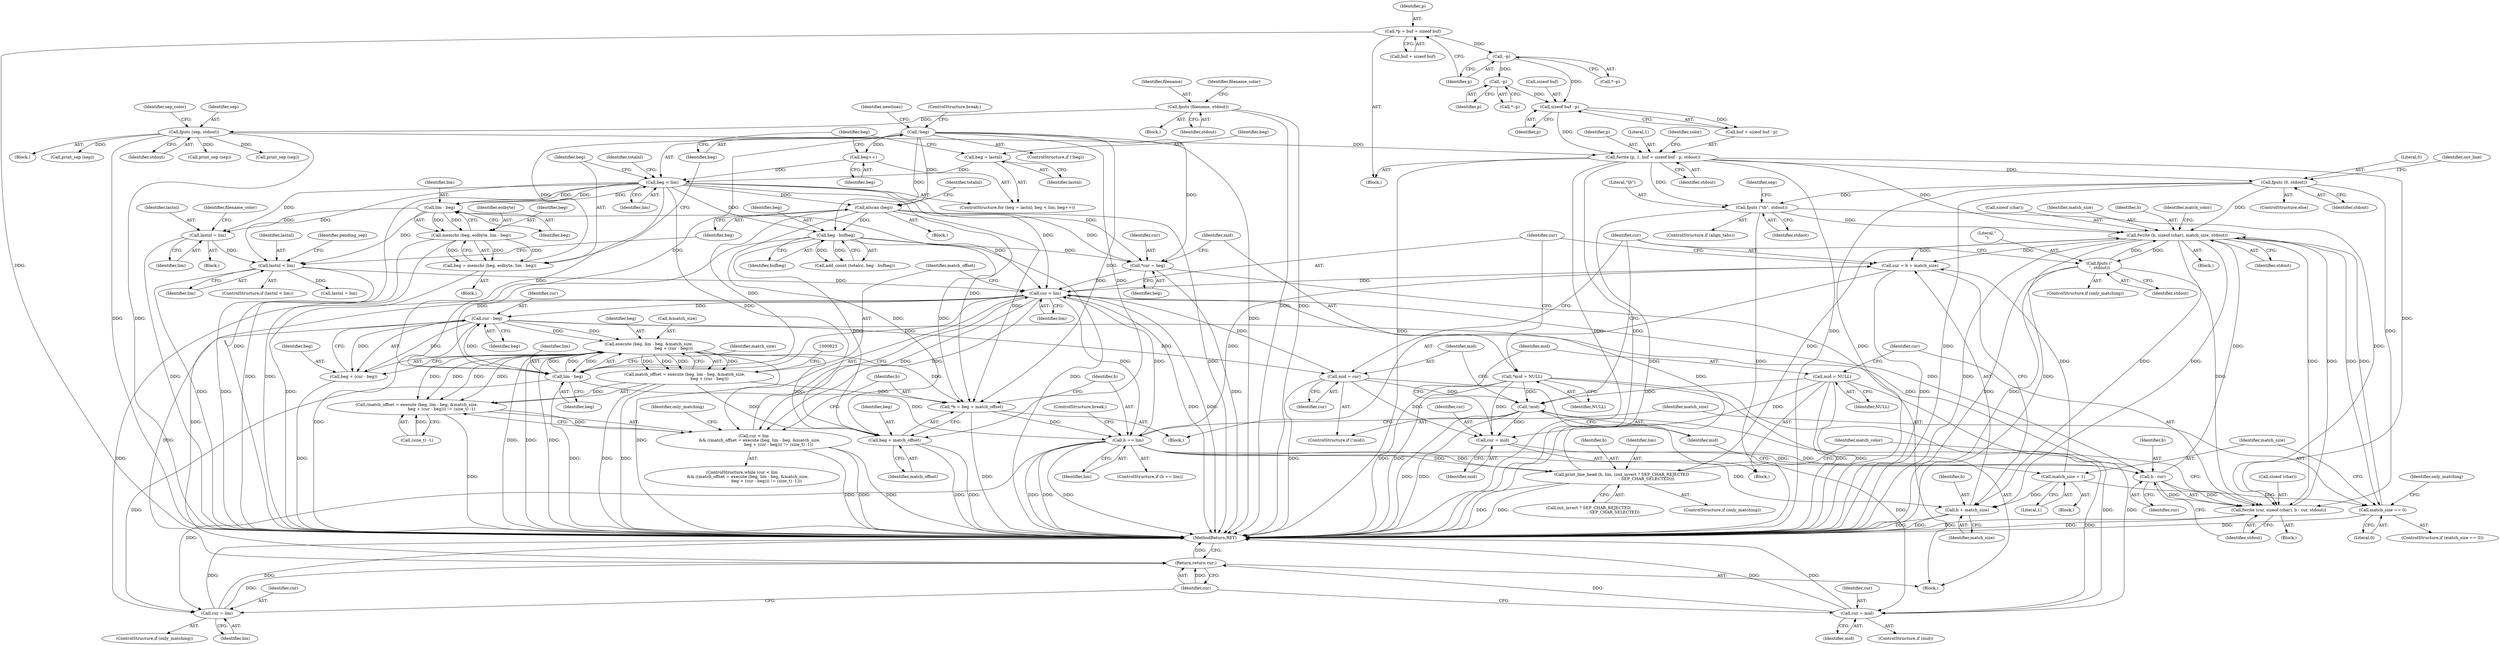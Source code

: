 digraph "0_savannah_8fcf61523644df42e1905c81bed26838e0b04f91@API" {
"1000886" [label="(Call,fwrite (b, sizeof (char), match_size, stdout))"];
"1000856" [label="(Call,print_line_head (b, lim, (out_invert ? SEP_CHAR_REJECTED\n                                      : SEP_CHAR_SELECTED)))"];
"1000834" [label="(Call,b == lim)"];
"1000828" [label="(Call,*b = beg + match_offset)"];
"1000810" [label="(Call,execute (beg, lim - beg, &match_size,\n                                      beg + (cur - beg)))"];
"1000819" [label="(Call,cur - beg)"];
"1000804" [label="(Call,cur < lim)"];
"1000795" [label="(Call,*cur = beg)"];
"1000734" [label="(Call,nlscan (beg))"];
"1000626" [label="(Call,!beg)"];
"1000617" [label="(Call,beg = memchr (beg, eolbyte, lim - beg))"];
"1000619" [label="(Call,memchr (beg, eolbyte, lim - beg))"];
"1000622" [label="(Call,lim - beg)"];
"1000611" [label="(Call,beg < lim)"];
"1000614" [label="(Call,beg++)"];
"1000608" [label="(Call,beg = lastnl)"];
"1000763" [label="(Call,beg - bufbeg)"];
"1000899" [label="(Call,cur = b + match_size)"];
"1000886" [label="(Call,fwrite (b, sizeof (char), match_size, stdout))"];
"1000880" [label="(Call,b - cur)"];
"1000870" [label="(Call,cur = mid)"];
"1000873" [label="(Call,mid = NULL)"];
"1000849" [label="(Call,mid = cur)"];
"1000799" [label="(Call,*mid = NULL)"];
"1000847" [label="(Call,!mid)"];
"1000839" [label="(Call,match_size == 0)"];
"1000843" [label="(Call,match_size = 1)"];
"1000786" [label="(Call,fputs (\"\t\b\", stdout))"];
"1000696" [label="(Call,fwrite (p, 1, buf + sizeof buf - p, stdout))"];
"1000701" [label="(Call,sizeof buf - p)"];
"1000668" [label="(Call,--p)"];
"1000658" [label="(Call,*p = buf + sizeof buf)"];
"1000691" [label="(Call,--p)"];
"1000650" [label="(Call,fputc (sep, stdout))"];
"1000642" [label="(Call,fputs (filename, stdout))"];
"1000723" [label="(Call,fputc (0, stdout))"];
"1000876" [label="(Call,fwrite (cur, sizeof (char), b - cur, stdout))"];
"1000896" [label="(Call,fputs (\"\n\", stdout))"];
"1000730" [label="(Call,lastnl < lim)"];
"1000636" [label="(Call,lastnl = lim)"];
"1000812" [label="(Call,lim - beg)"];
"1000808" [label="(Call,match_offset = execute (beg, lim - beg, &match_size,\n                                      beg + (cur - beg)))"];
"1000803" [label="(Call,cur < lim\n         && ((match_offset = execute (beg, lim - beg, &match_size,\n                                      beg + (cur - beg))) != (size_t) -1))"];
"1000807" [label="(Call,(match_offset = execute (beg, lim - beg, &match_size,\n                                      beg + (cur - beg))) != (size_t) -1)"];
"1000901" [label="(Call,b + match_size)"];
"1000906" [label="(Call,cur = lim)"];
"1000915" [label="(Return,return cur;)"];
"1000830" [label="(Call,beg + match_offset)"];
"1000817" [label="(Call,beg + (cur - beg))"];
"1000912" [label="(Call,cur = mid)"];
"1000641" [label="(Identifier,filename_color)"];
"1000624" [label="(Identifier,beg)"];
"1000883" [label="(Identifier,stdout)"];
"1000668" [label="(Call,--p)"];
"1000811" [label="(Identifier,beg)"];
"1000914" [label="(Identifier,mid)"];
"1000810" [label="(Call,execute (beg, lim - beg, &match_size,\n                                      beg + (cur - beg)))"];
"1000697" [label="(Identifier,p)"];
"1000900" [label="(Identifier,cur)"];
"1000607" [label="(ControlStructure,for (beg = lastnl; beg < lim; beg++))"];
"1000637" [label="(Identifier,lastnl)"];
"1000705" [label="(Identifier,stdout)"];
"1000613" [label="(Identifier,lim)"];
"1000791" [label="(Block,)"];
"1000692" [label="(Identifier,p)"];
"1000902" [label="(Identifier,b)"];
"1000839" [label="(Call,match_size == 0)"];
"1000845" [label="(Literal,1)"];
"1000818" [label="(Identifier,beg)"];
"1000614" [label="(Call,beg++)"];
"1000800" [label="(Identifier,mid)"];
"1000813" [label="(Identifier,lim)"];
"1000812" [label="(Call,lim - beg)"];
"1000903" [label="(Identifier,match_size)"];
"1000786" [label="(Call,fputs (\"\t\b\", stdout))"];
"1000875" [label="(Identifier,NULL)"];
"1000658" [label="(Call,*p = buf + sizeof buf)"];
"1000886" [label="(Call,fwrite (b, sizeof (char), match_size, stdout))"];
"1000850" [label="(Identifier,mid)"];
"1000858" [label="(Identifier,lim)"];
"1000906" [label="(Call,cur = lim)"];
"1000880" [label="(Call,b - cur)"];
"1000638" [label="(Identifier,lim)"];
"1000846" [label="(ControlStructure,if (!mid))"];
"1000646" [label="(Identifier,filename_color)"];
"1000746" [label="(Call,print_sep (sep))"];
"1000831" [label="(Identifier,beg)"];
"1000905" [label="(Identifier,only_matching)"];
"1000644" [label="(Identifier,stdout)"];
"1000620" [label="(Identifier,beg)"];
"1000809" [label="(Identifier,match_offset)"];
"1000690" [label="(Call,*--p)"];
"1000610" [label="(Identifier,lastnl)"];
"1000828" [label="(Call,*b = beg + match_offset)"];
"1000821" [label="(Identifier,beg)"];
"1000790" [label="(Identifier,sep)"];
"1000789" [label="(Call,print_sep (sep))"];
"1000696" [label="(Call,fwrite (p, 1, buf + sizeof buf - p, stdout))"];
"1000722" [label="(ControlStructure,else)"];
"1000615" [label="(Identifier,beg)"];
"1000808" [label="(Call,match_offset = execute (beg, lim - beg, &match_size,\n                                      beg + (cur - beg)))"];
"1000804" [label="(Call,cur < lim)"];
"1000833" [label="(ControlStructure,if (b == lim))"];
"1000872" [label="(Identifier,mid)"];
"1000893" [label="(Identifier,match_color)"];
"1000805" [label="(Identifier,cur)"];
"1000848" [label="(Identifier,mid)"];
"1000699" [label="(Call,buf + sizeof buf - p)"];
"1000844" [label="(Identifier,match_size)"];
"1000826" [label="(Block,)"];
"1000669" [label="(Identifier,p)"];
"1000916" [label="(Identifier,cur)"];
"1000820" [label="(Identifier,cur)"];
"1000772" [label="(Call,print_sep (sep))"];
"1000729" [label="(ControlStructure,if (lastnl < lim))"];
"1000627" [label="(Identifier,beg)"];
"1000787" [label="(Literal,\"\t\b\")"];
"1000650" [label="(Call,fputc (sep, stdout))"];
"1000891" [label="(Identifier,stdout)"];
"1000838" [label="(ControlStructure,if (match_size == 0))"];
"1001408" [label="(MethodReturn,RET)"];
"1000801" [label="(Identifier,NULL)"];
"1000745" [label="(Identifier,pending_sep)"];
"1000913" [label="(Identifier,cur)"];
"1000899" [label="(Call,cur = b + match_size)"];
"1000652" [label="(Identifier,stdout)"];
"1000764" [label="(Identifier,beg)"];
"1000608" [label="(Call,beg = lastnl)"];
"1000639" [label="(Block,)"];
"1000910" [label="(ControlStructure,if (mid))"];
"1000730" [label="(Call,lastnl < lim)"];
"1000724" [label="(Literal,0)"];
"1000725" [label="(Identifier,stdout)"];
"1000727" [label="(Identifier,out_line)"];
"1000802" [label="(ControlStructure,while (cur < lim\n         && ((match_offset = execute (beg, lim - beg, &match_size,\n                                      beg + (cur - beg))) != (size_t) -1)))"];
"1000612" [label="(Identifier,beg)"];
"1000735" [label="(Identifier,beg)"];
"1000723" [label="(Call,fputc (0, stdout))"];
"1000834" [label="(Call,b == lim)"];
"1000885" [label="(Identifier,match_color)"];
"1000896" [label="(Call,fputs (\"\n\", stdout))"];
"1000654" [label="(Identifier,sep_color)"];
"1000882" [label="(Identifier,cur)"];
"1000856" [label="(Call,print_line_head (b, lim, (out_invert ? SEP_CHAR_REJECTED\n                                      : SEP_CHAR_SELECTED)))"];
"1000904" [label="(ControlStructure,if (only_matching))"];
"1000832" [label="(Identifier,match_offset)"];
"1000704" [label="(Identifier,p)"];
"1000737" [label="(Identifier,totalnl)"];
"1000843" [label="(Call,match_size = 1)"];
"1000853" [label="(Block,)"];
"1000829" [label="(Identifier,b)"];
"1000621" [label="(Identifier,eolbyte)"];
"1000870" [label="(Call,cur = mid)"];
"1000698" [label="(Literal,1)"];
"1000660" [label="(Call,buf + sizeof buf)"];
"1000873" [label="(Call,mid = NULL)"];
"1000619" [label="(Call,memchr (beg, eolbyte, lim - beg))"];
"1000797" [label="(Identifier,beg)"];
"1000888" [label="(Call,sizeof (char))"];
"1000630" [label="(Identifier,newlines)"];
"1000691" [label="(Call,--p)"];
"1000835" [label="(Identifier,b)"];
"1000837" [label="(ControlStructure,break;)"];
"1000741" [label="(Call,lastnl = lim)"];
"1000898" [label="(Identifier,stdout)"];
"1000819" [label="(Call,cur - beg)"];
"1000626" [label="(Call,!beg)"];
"1000601" [label="(Block,)"];
"1000731" [label="(Identifier,lastnl)"];
"1000907" [label="(Identifier,cur)"];
"1000659" [label="(Identifier,p)"];
"1000642" [label="(Call,fputs (filename, stdout))"];
"1000878" [label="(Call,sizeof (char))"];
"1000617" [label="(Call,beg = memchr (beg, eolbyte, lim - beg))"];
"1000859" [label="(Call,out_invert ? SEP_CHAR_REJECTED\n                                      : SEP_CHAR_SELECTED)"];
"1000849" [label="(Call,mid = cur)"];
"1000623" [label="(Identifier,lim)"];
"1000611" [label="(Call,beg < lim)"];
"1000796" [label="(Identifier,cur)"];
"1000876" [label="(Call,fwrite (cur, sizeof (char), b - cur, stdout))"];
"1000701" [label="(Call,sizeof buf - p)"];
"1000815" [label="(Call,&match_size)"];
"1000795" [label="(Call,*cur = beg)"];
"1000816" [label="(Identifier,match_size)"];
"1000841" [label="(Literal,0)"];
"1000851" [label="(Identifier,cur)"];
"1000894" [label="(ControlStructure,if (only_matching))"];
"1000609" [label="(Identifier,beg)"];
"1000912" [label="(Call,cur = mid)"];
"1000618" [label="(Identifier,beg)"];
"1000877" [label="(Identifier,cur)"];
"1000869" [label="(Block,)"];
"1000871" [label="(Identifier,cur)"];
"1000855" [label="(Identifier,only_matching)"];
"1000667" [label="(Call,*--p)"];
"1000784" [label="(ControlStructure,if (align_tabs))"];
"1000622" [label="(Call,lim - beg)"];
"1000847" [label="(Call,!mid)"];
"1000840" [label="(Identifier,match_size)"];
"1000817" [label="(Call,beg + (cur - beg))"];
"1000881" [label="(Identifier,b)"];
"1000874" [label="(Identifier,mid)"];
"1000857" [label="(Identifier,b)"];
"1000636" [label="(Call,lastnl = lim)"];
"1000807" [label="(Call,(match_offset = execute (beg, lim - beg, &match_size,\n                                      beg + (cur - beg))) != (size_t) -1)"];
"1000803" [label="(Call,cur < lim\n         && ((match_offset = execute (beg, lim - beg, &match_size,\n                                      beg + (cur - beg))) != (size_t) -1))"];
"1000628" [label="(ControlStructure,break;)"];
"1000647" [label="(Block,)"];
"1000733" [label="(Block,)"];
"1000901" [label="(Call,b + match_size)"];
"1000632" [label="(Identifier,totalnl)"];
"1000655" [label="(Block,)"];
"1000864" [label="(Block,)"];
"1000651" [label="(Identifier,sep)"];
"1000734" [label="(Call,nlscan (beg))"];
"1000806" [label="(Identifier,lim)"];
"1000788" [label="(Identifier,stdout)"];
"1000643" [label="(Identifier,filename)"];
"1000897" [label="(Literal,\"\n\")"];
"1000763" [label="(Call,beg - bufbeg)"];
"1000814" [label="(Identifier,beg)"];
"1000732" [label="(Identifier,lim)"];
"1000908" [label="(Identifier,lim)"];
"1000842" [label="(Block,)"];
"1000915" [label="(Return,return cur;)"];
"1000799" [label="(Call,*mid = NULL)"];
"1000890" [label="(Identifier,match_size)"];
"1000616" [label="(Block,)"];
"1000830" [label="(Call,beg + match_offset)"];
"1000625" [label="(ControlStructure,if (!beg))"];
"1000761" [label="(Call,add_count (totalcc, beg - bufbeg))"];
"1000822" [label="(Call,(size_t) -1)"];
"1000836" [label="(Identifier,lim)"];
"1000707" [label="(Identifier,color)"];
"1000765" [label="(Identifier,bufbeg)"];
"1000702" [label="(Call,sizeof buf)"];
"1000887" [label="(Identifier,b)"];
"1000854" [label="(ControlStructure,if (only_matching))"];
"1000886" -> "1000853"  [label="AST: "];
"1000886" -> "1000891"  [label="CFG: "];
"1000887" -> "1000886"  [label="AST: "];
"1000888" -> "1000886"  [label="AST: "];
"1000890" -> "1000886"  [label="AST: "];
"1000891" -> "1000886"  [label="AST: "];
"1000893" -> "1000886"  [label="CFG: "];
"1000886" -> "1001408"  [label="DDG: "];
"1000886" -> "1001408"  [label="DDG: "];
"1000886" -> "1000839"  [label="DDG: "];
"1000886" -> "1000876"  [label="DDG: "];
"1000856" -> "1000886"  [label="DDG: "];
"1000880" -> "1000886"  [label="DDG: "];
"1000839" -> "1000886"  [label="DDG: "];
"1000786" -> "1000886"  [label="DDG: "];
"1000876" -> "1000886"  [label="DDG: "];
"1000896" -> "1000886"  [label="DDG: "];
"1000696" -> "1000886"  [label="DDG: "];
"1000723" -> "1000886"  [label="DDG: "];
"1000886" -> "1000896"  [label="DDG: "];
"1000886" -> "1000899"  [label="DDG: "];
"1000886" -> "1000899"  [label="DDG: "];
"1000886" -> "1000901"  [label="DDG: "];
"1000886" -> "1000901"  [label="DDG: "];
"1000856" -> "1000854"  [label="AST: "];
"1000856" -> "1000859"  [label="CFG: "];
"1000857" -> "1000856"  [label="AST: "];
"1000858" -> "1000856"  [label="AST: "];
"1000859" -> "1000856"  [label="AST: "];
"1000885" -> "1000856"  [label="CFG: "];
"1000856" -> "1001408"  [label="DDG: "];
"1000856" -> "1001408"  [label="DDG: "];
"1000856" -> "1000804"  [label="DDG: "];
"1000834" -> "1000856"  [label="DDG: "];
"1000834" -> "1000856"  [label="DDG: "];
"1000834" -> "1000833"  [label="AST: "];
"1000834" -> "1000836"  [label="CFG: "];
"1000835" -> "1000834"  [label="AST: "];
"1000836" -> "1000834"  [label="AST: "];
"1000837" -> "1000834"  [label="CFG: "];
"1000840" -> "1000834"  [label="CFG: "];
"1000834" -> "1001408"  [label="DDG: "];
"1000834" -> "1001408"  [label="DDG: "];
"1000834" -> "1001408"  [label="DDG: "];
"1000834" -> "1000804"  [label="DDG: "];
"1000828" -> "1000834"  [label="DDG: "];
"1000804" -> "1000834"  [label="DDG: "];
"1000812" -> "1000834"  [label="DDG: "];
"1000834" -> "1000880"  [label="DDG: "];
"1000834" -> "1000899"  [label="DDG: "];
"1000834" -> "1000901"  [label="DDG: "];
"1000834" -> "1000906"  [label="DDG: "];
"1000828" -> "1000826"  [label="AST: "];
"1000828" -> "1000830"  [label="CFG: "];
"1000829" -> "1000828"  [label="AST: "];
"1000830" -> "1000828"  [label="AST: "];
"1000835" -> "1000828"  [label="CFG: "];
"1000828" -> "1001408"  [label="DDG: "];
"1000810" -> "1000828"  [label="DDG: "];
"1000734" -> "1000828"  [label="DDG: "];
"1000626" -> "1000828"  [label="DDG: "];
"1000763" -> "1000828"  [label="DDG: "];
"1000611" -> "1000828"  [label="DDG: "];
"1000808" -> "1000828"  [label="DDG: "];
"1000810" -> "1000808"  [label="AST: "];
"1000810" -> "1000817"  [label="CFG: "];
"1000811" -> "1000810"  [label="AST: "];
"1000812" -> "1000810"  [label="AST: "];
"1000815" -> "1000810"  [label="AST: "];
"1000817" -> "1000810"  [label="AST: "];
"1000808" -> "1000810"  [label="CFG: "];
"1000810" -> "1001408"  [label="DDG: "];
"1000810" -> "1001408"  [label="DDG: "];
"1000810" -> "1001408"  [label="DDG: "];
"1000810" -> "1001408"  [label="DDG: "];
"1000810" -> "1000807"  [label="DDG: "];
"1000810" -> "1000807"  [label="DDG: "];
"1000810" -> "1000807"  [label="DDG: "];
"1000810" -> "1000807"  [label="DDG: "];
"1000810" -> "1000808"  [label="DDG: "];
"1000810" -> "1000808"  [label="DDG: "];
"1000810" -> "1000808"  [label="DDG: "];
"1000810" -> "1000808"  [label="DDG: "];
"1000819" -> "1000810"  [label="DDG: "];
"1000819" -> "1000810"  [label="DDG: "];
"1000812" -> "1000810"  [label="DDG: "];
"1000812" -> "1000810"  [label="DDG: "];
"1000810" -> "1000812"  [label="DDG: "];
"1000810" -> "1000830"  [label="DDG: "];
"1000819" -> "1000817"  [label="AST: "];
"1000819" -> "1000821"  [label="CFG: "];
"1000820" -> "1000819"  [label="AST: "];
"1000821" -> "1000819"  [label="AST: "];
"1000817" -> "1000819"  [label="CFG: "];
"1000819" -> "1001408"  [label="DDG: "];
"1000819" -> "1000817"  [label="DDG: "];
"1000819" -> "1000817"  [label="DDG: "];
"1000804" -> "1000819"  [label="DDG: "];
"1000812" -> "1000819"  [label="DDG: "];
"1000819" -> "1000849"  [label="DDG: "];
"1000819" -> "1000880"  [label="DDG: "];
"1000819" -> "1000915"  [label="DDG: "];
"1000804" -> "1000803"  [label="AST: "];
"1000804" -> "1000806"  [label="CFG: "];
"1000805" -> "1000804"  [label="AST: "];
"1000806" -> "1000804"  [label="AST: "];
"1000809" -> "1000804"  [label="CFG: "];
"1000803" -> "1000804"  [label="CFG: "];
"1000804" -> "1001408"  [label="DDG: "];
"1000804" -> "1001408"  [label="DDG: "];
"1000804" -> "1000803"  [label="DDG: "];
"1000804" -> "1000803"  [label="DDG: "];
"1000795" -> "1000804"  [label="DDG: "];
"1000899" -> "1000804"  [label="DDG: "];
"1000730" -> "1000804"  [label="DDG: "];
"1000622" -> "1000804"  [label="DDG: "];
"1000611" -> "1000804"  [label="DDG: "];
"1000804" -> "1000812"  [label="DDG: "];
"1000804" -> "1000849"  [label="DDG: "];
"1000804" -> "1000880"  [label="DDG: "];
"1000804" -> "1000906"  [label="DDG: "];
"1000804" -> "1000915"  [label="DDG: "];
"1000795" -> "1000791"  [label="AST: "];
"1000795" -> "1000797"  [label="CFG: "];
"1000796" -> "1000795"  [label="AST: "];
"1000797" -> "1000795"  [label="AST: "];
"1000800" -> "1000795"  [label="CFG: "];
"1000795" -> "1001408"  [label="DDG: "];
"1000734" -> "1000795"  [label="DDG: "];
"1000626" -> "1000795"  [label="DDG: "];
"1000763" -> "1000795"  [label="DDG: "];
"1000611" -> "1000795"  [label="DDG: "];
"1000734" -> "1000733"  [label="AST: "];
"1000734" -> "1000735"  [label="CFG: "];
"1000735" -> "1000734"  [label="AST: "];
"1000737" -> "1000734"  [label="CFG: "];
"1000734" -> "1001408"  [label="DDG: "];
"1000626" -> "1000734"  [label="DDG: "];
"1000611" -> "1000734"  [label="DDG: "];
"1000734" -> "1000763"  [label="DDG: "];
"1000734" -> "1000812"  [label="DDG: "];
"1000734" -> "1000830"  [label="DDG: "];
"1000626" -> "1000625"  [label="AST: "];
"1000626" -> "1000627"  [label="CFG: "];
"1000627" -> "1000626"  [label="AST: "];
"1000628" -> "1000626"  [label="CFG: "];
"1000630" -> "1000626"  [label="CFG: "];
"1000626" -> "1001408"  [label="DDG: "];
"1000626" -> "1000614"  [label="DDG: "];
"1000617" -> "1000626"  [label="DDG: "];
"1000626" -> "1000763"  [label="DDG: "];
"1000626" -> "1000812"  [label="DDG: "];
"1000626" -> "1000830"  [label="DDG: "];
"1000617" -> "1000616"  [label="AST: "];
"1000617" -> "1000619"  [label="CFG: "];
"1000618" -> "1000617"  [label="AST: "];
"1000619" -> "1000617"  [label="AST: "];
"1000627" -> "1000617"  [label="CFG: "];
"1000617" -> "1001408"  [label="DDG: "];
"1000619" -> "1000617"  [label="DDG: "];
"1000619" -> "1000617"  [label="DDG: "];
"1000619" -> "1000617"  [label="DDG: "];
"1000619" -> "1000622"  [label="CFG: "];
"1000620" -> "1000619"  [label="AST: "];
"1000621" -> "1000619"  [label="AST: "];
"1000622" -> "1000619"  [label="AST: "];
"1000619" -> "1001408"  [label="DDG: "];
"1000619" -> "1001408"  [label="DDG: "];
"1000622" -> "1000619"  [label="DDG: "];
"1000622" -> "1000619"  [label="DDG: "];
"1000622" -> "1000624"  [label="CFG: "];
"1000623" -> "1000622"  [label="AST: "];
"1000624" -> "1000622"  [label="AST: "];
"1000622" -> "1000611"  [label="DDG: "];
"1000611" -> "1000622"  [label="DDG: "];
"1000611" -> "1000622"  [label="DDG: "];
"1000622" -> "1000636"  [label="DDG: "];
"1000622" -> "1000730"  [label="DDG: "];
"1000611" -> "1000607"  [label="AST: "];
"1000611" -> "1000613"  [label="CFG: "];
"1000612" -> "1000611"  [label="AST: "];
"1000613" -> "1000611"  [label="AST: "];
"1000618" -> "1000611"  [label="CFG: "];
"1000632" -> "1000611"  [label="CFG: "];
"1000611" -> "1001408"  [label="DDG: "];
"1000614" -> "1000611"  [label="DDG: "];
"1000608" -> "1000611"  [label="DDG: "];
"1000611" -> "1000636"  [label="DDG: "];
"1000611" -> "1000730"  [label="DDG: "];
"1000611" -> "1000763"  [label="DDG: "];
"1000611" -> "1000812"  [label="DDG: "];
"1000611" -> "1000830"  [label="DDG: "];
"1000614" -> "1000607"  [label="AST: "];
"1000614" -> "1000615"  [label="CFG: "];
"1000615" -> "1000614"  [label="AST: "];
"1000612" -> "1000614"  [label="CFG: "];
"1000608" -> "1000607"  [label="AST: "];
"1000608" -> "1000610"  [label="CFG: "];
"1000609" -> "1000608"  [label="AST: "];
"1000610" -> "1000608"  [label="AST: "];
"1000612" -> "1000608"  [label="CFG: "];
"1000763" -> "1000761"  [label="AST: "];
"1000763" -> "1000765"  [label="CFG: "];
"1000764" -> "1000763"  [label="AST: "];
"1000765" -> "1000763"  [label="AST: "];
"1000761" -> "1000763"  [label="CFG: "];
"1000763" -> "1001408"  [label="DDG: "];
"1000763" -> "1000761"  [label="DDG: "];
"1000763" -> "1000761"  [label="DDG: "];
"1000763" -> "1000812"  [label="DDG: "];
"1000763" -> "1000830"  [label="DDG: "];
"1000899" -> "1000826"  [label="AST: "];
"1000899" -> "1000901"  [label="CFG: "];
"1000900" -> "1000899"  [label="AST: "];
"1000901" -> "1000899"  [label="AST: "];
"1000805" -> "1000899"  [label="CFG: "];
"1000899" -> "1001408"  [label="DDG: "];
"1000843" -> "1000899"  [label="DDG: "];
"1000880" -> "1000876"  [label="AST: "];
"1000880" -> "1000882"  [label="CFG: "];
"1000881" -> "1000880"  [label="AST: "];
"1000882" -> "1000880"  [label="AST: "];
"1000883" -> "1000880"  [label="CFG: "];
"1000880" -> "1000876"  [label="DDG: "];
"1000880" -> "1000876"  [label="DDG: "];
"1000870" -> "1000880"  [label="DDG: "];
"1000870" -> "1000869"  [label="AST: "];
"1000870" -> "1000872"  [label="CFG: "];
"1000871" -> "1000870"  [label="AST: "];
"1000872" -> "1000870"  [label="AST: "];
"1000874" -> "1000870"  [label="CFG: "];
"1000873" -> "1000870"  [label="DDG: "];
"1000849" -> "1000870"  [label="DDG: "];
"1000799" -> "1000870"  [label="DDG: "];
"1000847" -> "1000870"  [label="DDG: "];
"1000873" -> "1000869"  [label="AST: "];
"1000873" -> "1000875"  [label="CFG: "];
"1000874" -> "1000873"  [label="AST: "];
"1000875" -> "1000873"  [label="AST: "];
"1000877" -> "1000873"  [label="CFG: "];
"1000873" -> "1001408"  [label="DDG: "];
"1000873" -> "1001408"  [label="DDG: "];
"1000873" -> "1000847"  [label="DDG: "];
"1000873" -> "1000912"  [label="DDG: "];
"1000849" -> "1000846"  [label="AST: "];
"1000849" -> "1000851"  [label="CFG: "];
"1000850" -> "1000849"  [label="AST: "];
"1000851" -> "1000849"  [label="AST: "];
"1000900" -> "1000849"  [label="CFG: "];
"1000849" -> "1001408"  [label="DDG: "];
"1000849" -> "1000847"  [label="DDG: "];
"1000849" -> "1000912"  [label="DDG: "];
"1000799" -> "1000791"  [label="AST: "];
"1000799" -> "1000801"  [label="CFG: "];
"1000800" -> "1000799"  [label="AST: "];
"1000801" -> "1000799"  [label="AST: "];
"1000805" -> "1000799"  [label="CFG: "];
"1000799" -> "1001408"  [label="DDG: "];
"1000799" -> "1001408"  [label="DDG: "];
"1000799" -> "1000847"  [label="DDG: "];
"1000799" -> "1000912"  [label="DDG: "];
"1000847" -> "1000846"  [label="AST: "];
"1000847" -> "1000848"  [label="CFG: "];
"1000848" -> "1000847"  [label="AST: "];
"1000850" -> "1000847"  [label="CFG: "];
"1000900" -> "1000847"  [label="CFG: "];
"1000847" -> "1001408"  [label="DDG: "];
"1000847" -> "1001408"  [label="DDG: "];
"1000847" -> "1000912"  [label="DDG: "];
"1000839" -> "1000838"  [label="AST: "];
"1000839" -> "1000841"  [label="CFG: "];
"1000840" -> "1000839"  [label="AST: "];
"1000841" -> "1000839"  [label="AST: "];
"1000844" -> "1000839"  [label="CFG: "];
"1000855" -> "1000839"  [label="CFG: "];
"1000839" -> "1001408"  [label="DDG: "];
"1000843" -> "1000839"  [label="DDG: "];
"1000843" -> "1000842"  [label="AST: "];
"1000843" -> "1000845"  [label="CFG: "];
"1000844" -> "1000843"  [label="AST: "];
"1000845" -> "1000843"  [label="AST: "];
"1000848" -> "1000843"  [label="CFG: "];
"1000843" -> "1000901"  [label="DDG: "];
"1000786" -> "1000784"  [label="AST: "];
"1000786" -> "1000788"  [label="CFG: "];
"1000787" -> "1000786"  [label="AST: "];
"1000788" -> "1000786"  [label="AST: "];
"1000790" -> "1000786"  [label="CFG: "];
"1000786" -> "1001408"  [label="DDG: "];
"1000786" -> "1001408"  [label="DDG: "];
"1000696" -> "1000786"  [label="DDG: "];
"1000723" -> "1000786"  [label="DDG: "];
"1000786" -> "1000876"  [label="DDG: "];
"1000696" -> "1000655"  [label="AST: "];
"1000696" -> "1000705"  [label="CFG: "];
"1000697" -> "1000696"  [label="AST: "];
"1000698" -> "1000696"  [label="AST: "];
"1000699" -> "1000696"  [label="AST: "];
"1000705" -> "1000696"  [label="AST: "];
"1000707" -> "1000696"  [label="CFG: "];
"1000696" -> "1001408"  [label="DDG: "];
"1000696" -> "1001408"  [label="DDG: "];
"1000696" -> "1001408"  [label="DDG: "];
"1000696" -> "1001408"  [label="DDG: "];
"1000701" -> "1000696"  [label="DDG: "];
"1000650" -> "1000696"  [label="DDG: "];
"1000696" -> "1000723"  [label="DDG: "];
"1000696" -> "1000876"  [label="DDG: "];
"1000701" -> "1000699"  [label="AST: "];
"1000701" -> "1000704"  [label="CFG: "];
"1000702" -> "1000701"  [label="AST: "];
"1000704" -> "1000701"  [label="AST: "];
"1000699" -> "1000701"  [label="CFG: "];
"1000701" -> "1000699"  [label="DDG: "];
"1000668" -> "1000701"  [label="DDG: "];
"1000691" -> "1000701"  [label="DDG: "];
"1000668" -> "1000667"  [label="AST: "];
"1000668" -> "1000669"  [label="CFG: "];
"1000669" -> "1000668"  [label="AST: "];
"1000667" -> "1000668"  [label="CFG: "];
"1000658" -> "1000668"  [label="DDG: "];
"1000668" -> "1000691"  [label="DDG: "];
"1000658" -> "1000655"  [label="AST: "];
"1000658" -> "1000660"  [label="CFG: "];
"1000659" -> "1000658"  [label="AST: "];
"1000660" -> "1000658"  [label="AST: "];
"1000669" -> "1000658"  [label="CFG: "];
"1000658" -> "1001408"  [label="DDG: "];
"1000691" -> "1000690"  [label="AST: "];
"1000691" -> "1000692"  [label="CFG: "];
"1000692" -> "1000691"  [label="AST: "];
"1000690" -> "1000691"  [label="CFG: "];
"1000650" -> "1000647"  [label="AST: "];
"1000650" -> "1000652"  [label="CFG: "];
"1000651" -> "1000650"  [label="AST: "];
"1000652" -> "1000650"  [label="AST: "];
"1000654" -> "1000650"  [label="CFG: "];
"1000650" -> "1001408"  [label="DDG: "];
"1000650" -> "1001408"  [label="DDG: "];
"1000642" -> "1000650"  [label="DDG: "];
"1000650" -> "1000746"  [label="DDG: "];
"1000650" -> "1000772"  [label="DDG: "];
"1000650" -> "1000789"  [label="DDG: "];
"1000642" -> "1000639"  [label="AST: "];
"1000642" -> "1000644"  [label="CFG: "];
"1000643" -> "1000642"  [label="AST: "];
"1000644" -> "1000642"  [label="AST: "];
"1000646" -> "1000642"  [label="CFG: "];
"1000642" -> "1001408"  [label="DDG: "];
"1000642" -> "1001408"  [label="DDG: "];
"1000723" -> "1000722"  [label="AST: "];
"1000723" -> "1000725"  [label="CFG: "];
"1000724" -> "1000723"  [label="AST: "];
"1000725" -> "1000723"  [label="AST: "];
"1000727" -> "1000723"  [label="CFG: "];
"1000723" -> "1001408"  [label="DDG: "];
"1000723" -> "1001408"  [label="DDG: "];
"1000723" -> "1000876"  [label="DDG: "];
"1000876" -> "1000864"  [label="AST: "];
"1000876" -> "1000883"  [label="CFG: "];
"1000877" -> "1000876"  [label="AST: "];
"1000878" -> "1000876"  [label="AST: "];
"1000883" -> "1000876"  [label="AST: "];
"1000885" -> "1000876"  [label="CFG: "];
"1000876" -> "1001408"  [label="DDG: "];
"1000876" -> "1001408"  [label="DDG: "];
"1000896" -> "1000876"  [label="DDG: "];
"1000896" -> "1000894"  [label="AST: "];
"1000896" -> "1000898"  [label="CFG: "];
"1000897" -> "1000896"  [label="AST: "];
"1000898" -> "1000896"  [label="AST: "];
"1000900" -> "1000896"  [label="CFG: "];
"1000896" -> "1001408"  [label="DDG: "];
"1000896" -> "1001408"  [label="DDG: "];
"1000730" -> "1000729"  [label="AST: "];
"1000730" -> "1000732"  [label="CFG: "];
"1000731" -> "1000730"  [label="AST: "];
"1000732" -> "1000730"  [label="AST: "];
"1000735" -> "1000730"  [label="CFG: "];
"1000745" -> "1000730"  [label="CFG: "];
"1000730" -> "1001408"  [label="DDG: "];
"1000730" -> "1001408"  [label="DDG: "];
"1000636" -> "1000730"  [label="DDG: "];
"1000730" -> "1000741"  [label="DDG: "];
"1000636" -> "1000601"  [label="AST: "];
"1000636" -> "1000638"  [label="CFG: "];
"1000637" -> "1000636"  [label="AST: "];
"1000638" -> "1000636"  [label="AST: "];
"1000641" -> "1000636"  [label="CFG: "];
"1000636" -> "1001408"  [label="DDG: "];
"1000812" -> "1000814"  [label="CFG: "];
"1000813" -> "1000812"  [label="AST: "];
"1000814" -> "1000812"  [label="AST: "];
"1000816" -> "1000812"  [label="CFG: "];
"1000812" -> "1001408"  [label="DDG: "];
"1000812" -> "1000906"  [label="DDG: "];
"1000808" -> "1000807"  [label="AST: "];
"1000809" -> "1000808"  [label="AST: "];
"1000823" -> "1000808"  [label="CFG: "];
"1000808" -> "1001408"  [label="DDG: "];
"1000808" -> "1001408"  [label="DDG: "];
"1000808" -> "1000807"  [label="DDG: "];
"1000808" -> "1000830"  [label="DDG: "];
"1000803" -> "1000802"  [label="AST: "];
"1000803" -> "1000807"  [label="CFG: "];
"1000807" -> "1000803"  [label="AST: "];
"1000829" -> "1000803"  [label="CFG: "];
"1000905" -> "1000803"  [label="CFG: "];
"1000803" -> "1001408"  [label="DDG: "];
"1000803" -> "1001408"  [label="DDG: "];
"1000803" -> "1001408"  [label="DDG: "];
"1000807" -> "1000803"  [label="DDG: "];
"1000807" -> "1000822"  [label="CFG: "];
"1000822" -> "1000807"  [label="AST: "];
"1000807" -> "1001408"  [label="DDG: "];
"1000822" -> "1000807"  [label="DDG: "];
"1000901" -> "1000903"  [label="CFG: "];
"1000902" -> "1000901"  [label="AST: "];
"1000903" -> "1000901"  [label="AST: "];
"1000901" -> "1001408"  [label="DDG: "];
"1000901" -> "1001408"  [label="DDG: "];
"1000906" -> "1000904"  [label="AST: "];
"1000906" -> "1000908"  [label="CFG: "];
"1000907" -> "1000906"  [label="AST: "];
"1000908" -> "1000906"  [label="AST: "];
"1000916" -> "1000906"  [label="CFG: "];
"1000906" -> "1001408"  [label="DDG: "];
"1000906" -> "1001408"  [label="DDG: "];
"1000906" -> "1000915"  [label="DDG: "];
"1000915" -> "1000791"  [label="AST: "];
"1000915" -> "1000916"  [label="CFG: "];
"1000916" -> "1000915"  [label="AST: "];
"1001408" -> "1000915"  [label="CFG: "];
"1000915" -> "1001408"  [label="DDG: "];
"1000916" -> "1000915"  [label="DDG: "];
"1000912" -> "1000915"  [label="DDG: "];
"1000830" -> "1000832"  [label="CFG: "];
"1000831" -> "1000830"  [label="AST: "];
"1000832" -> "1000830"  [label="AST: "];
"1000830" -> "1001408"  [label="DDG: "];
"1000830" -> "1001408"  [label="DDG: "];
"1000818" -> "1000817"  [label="AST: "];
"1000817" -> "1001408"  [label="DDG: "];
"1000912" -> "1000910"  [label="AST: "];
"1000912" -> "1000914"  [label="CFG: "];
"1000913" -> "1000912"  [label="AST: "];
"1000914" -> "1000912"  [label="AST: "];
"1000916" -> "1000912"  [label="CFG: "];
"1000912" -> "1001408"  [label="DDG: "];
"1000912" -> "1001408"  [label="DDG: "];
}
